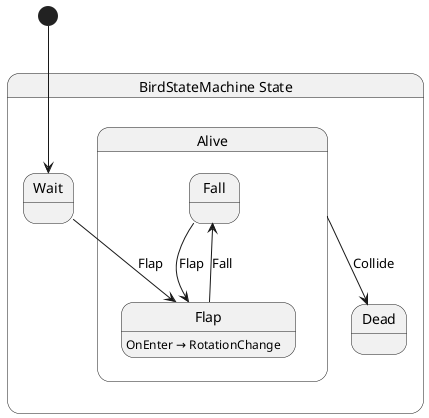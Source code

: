 @startuml BirdStateMachine
state "BirdStateMachine State" as FlappyBirdGame_Game_Creature_BirdStateMachine_State {
  state "Alive" as FlappyBirdGame_Game_Creature_BirdStateMachine_State_Alive {
    state "Fall" as FlappyBirdGame_Game_Creature_BirdStateMachine_State_Alive_Fall
    state "Flap" as FlappyBirdGame_Game_Creature_BirdStateMachine_State_Alive_Flap
  }
  state "Dead" as FlappyBirdGame_Game_Creature_BirdStateMachine_State_Dead
  state "Wait" as FlappyBirdGame_Game_Creature_BirdStateMachine_State_Wait
}

FlappyBirdGame_Game_Creature_BirdStateMachine_State_Alive --> FlappyBirdGame_Game_Creature_BirdStateMachine_State_Dead : Collide
FlappyBirdGame_Game_Creature_BirdStateMachine_State_Alive_Fall --> FlappyBirdGame_Game_Creature_BirdStateMachine_State_Alive_Flap : Flap
FlappyBirdGame_Game_Creature_BirdStateMachine_State_Alive_Flap --> FlappyBirdGame_Game_Creature_BirdStateMachine_State_Alive_Fall : Fall
FlappyBirdGame_Game_Creature_BirdStateMachine_State_Wait --> FlappyBirdGame_Game_Creature_BirdStateMachine_State_Alive_Flap : Flap

FlappyBirdGame_Game_Creature_BirdStateMachine_State_Alive_Flap : OnEnter → RotationChange

[*] --> FlappyBirdGame_Game_Creature_BirdStateMachine_State_Wait
@enduml